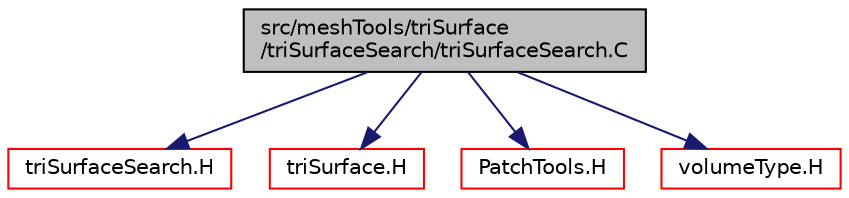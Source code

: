 digraph "src/meshTools/triSurface/triSurfaceSearch/triSurfaceSearch.C"
{
  bgcolor="transparent";
  edge [fontname="Helvetica",fontsize="10",labelfontname="Helvetica",labelfontsize="10"];
  node [fontname="Helvetica",fontsize="10",shape=record];
  Node1 [label="src/meshTools/triSurface\l/triSurfaceSearch/triSurfaceSearch.C",height=0.2,width=0.4,color="black", fillcolor="grey75", style="filled", fontcolor="black"];
  Node1 -> Node2 [color="midnightblue",fontsize="10",style="solid",fontname="Helvetica"];
  Node2 [label="triSurfaceSearch.H",height=0.2,width=0.4,color="red",URL="$a07817.html"];
  Node1 -> Node3 [color="midnightblue",fontsize="10",style="solid",fontname="Helvetica"];
  Node3 [label="triSurface.H",height=0.2,width=0.4,color="red",URL="$a10673.html"];
  Node1 -> Node4 [color="midnightblue",fontsize="10",style="solid",fontname="Helvetica"];
  Node4 [label="PatchTools.H",height=0.2,width=0.4,color="red",URL="$a09048.html"];
  Node1 -> Node5 [color="midnightblue",fontsize="10",style="solid",fontname="Helvetica"];
  Node5 [label="volumeType.H",height=0.2,width=0.4,color="red",URL="$a07871.html"];
}
